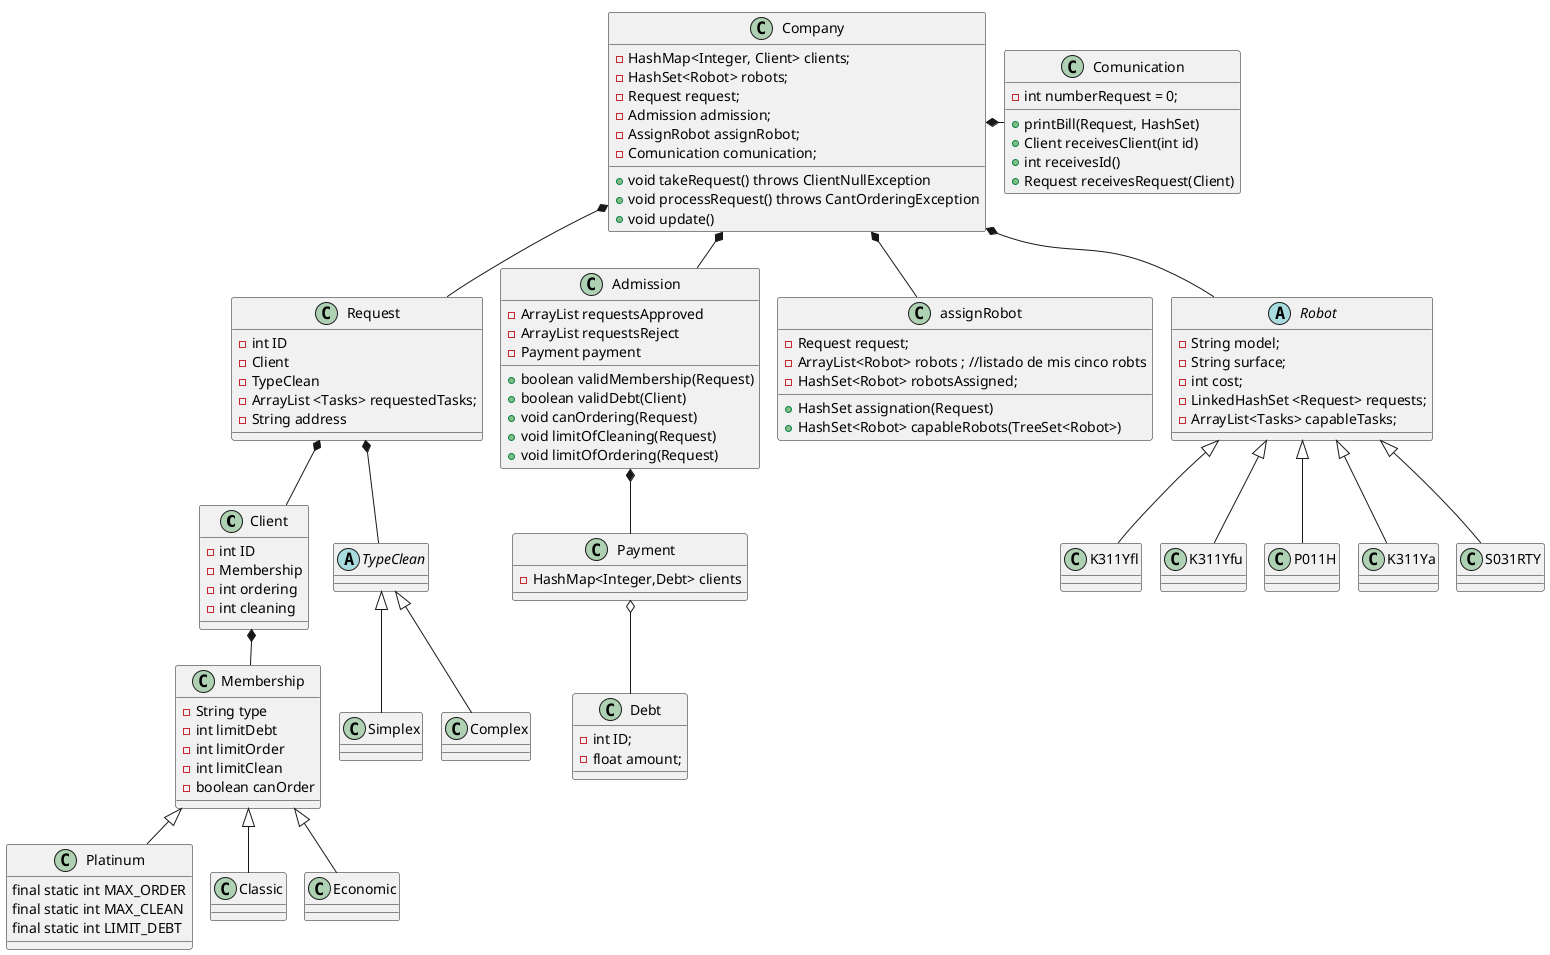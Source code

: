 @startuml
'https://plantuml.com/class-diagram
!pragma layout smetana
class Client
class Membership
class Platinum
class Classic
class Economic
class Request
abstract class TypeClean
class Simplex
class Complex
class Admission
class Company
class assignRobot
class Payment
abstract class Robot
class K311Yfl
class K311Yfu
class P011H
class K311Ya
class S031RTY


Client *-- Membership
Membership <|-- Platinum
Membership <|-- Classic
Membership <|-- Economic
Company *-- Admission
Company *-- assignRobot
Company *- Comunication
Company *-- Robot
Company *-- Request
Request *-- Client
Request *-- TypeClean
TypeClean <|-- Simplex
TypeClean <|-- Complex
Robot <|-- K311Ya
Robot <|--S031RTY
Robot <|--P011H
Robot <|--K311Yfu
Robot <|-- K311Yfl
Admission *-- Payment
Payment o-- Debt

class Debt{
- int ID;
- float amount;
}

Class Comunication{
- int numberRequest = 0;
+printBill(Request, HashSet)
+Client receivesClient(int id)
+int receivesId()
+Request receivesRequest(Client)
}

abstract class Robot{
-String model;
-String surface;
-int cost;
-LinkedHashSet <Request> requests;
-ArrayList<Tasks> capableTasks;

}

class Payment{
-HashMap<Integer,Debt> clients
}

class Company{

- HashMap<Integer, Client> clients;
    - HashSet<Robot> robots;
    - Request request;
    - Admission admission;
    - AssignRobot assignRobot;
    - Comunication comunication;

'llama a admission
+void takeRequest() throws ClientNullException
+void processRequest() throws CantOrderingException
+void update()

}

'posible clase
class Admission{
-ArrayList requestsApproved
-ArrayList requestsReject
-Payment payment
'-ArrayList clients

'ej: pedir un ordenamiento cuando no puede
+boolean validMembership(Request)
+boolean validDebt(Client)
+ void canOrdering(Request)
+void limitOfCleaning(Request)
+void limitOfOrdering(Request)


}


class assignRobot{
-Request request;
-ArrayList<Robot> robots ; //listado de mis cinco robts
-HashSet<Robot> robotsAssigned;

+HashSet assignation(Request)
+HashSet<Robot> capableRobots(TreeSet<Robot>)


'while Entities.Request.tareas != null
    'recorro robots: if(robot instanceOf tarea) --> resultado.add(Robots.Robot,tarea)
    'itero a la siguiente tarea
    'si el robot siguiente puede hacer la otra tarea: if(robot instanceOf tarea) --> resultado.add(Robots.Robot,tarea) /se va a pisar en el mismo robot la segunda tarea (como es tree no se duplica el robot y asumo que ambas tareas la hace un solo robot. Por ahora solo asigno uno
    'else (robot !instanceOf tarea)- voy al sig robot y así sucesivamente hasta que encuentro otro robot --> resultado.add(Robots.Robot,tarea)
    'Aca se va a crear otro nodo de Robots.Robot voy a tener dos elementos en resultado: resultado(1): Robots.Robot XXX/LIMPIEZA - Robots.Robot YYY/ ORDENAM etc.
    'voy a retornar el hashMap resultado y al iterarlo voy a saber que robots asigne
}


class Request{
-int ID
-Client
-TypeClean
-ArrayList <Tasks> requestedTasks;
-String address
}


class Client{
-int ID
-Membership
-int ordering
-int cleaning
'String address?
}

class Membership{
-String type
-int limitDebt
-int limitOrder
-int limitClean
-boolean canOrder
}

class Platinum{
final static int MAX_ORDER
final static int MAX_CLEAN
final static int LIMIT_DEBT
}

class K311Yfl{
}
class K311Yfu{
}
class P011H{
}
class S031RTY{
}
class K311Ya{

}
@enduml